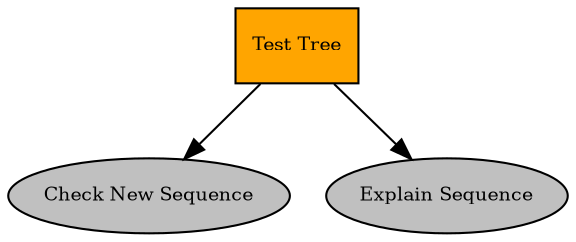 digraph pastafarianism {
ordering=out;
graph [fontname="times-roman"];
node [fontname="times-roman"];
edge [fontname="times-roman"];
"Test Tree" [fillcolor=orange, fontcolor=black, fontsize=9, label="Test Tree", shape=box, style=filled];
"Check New Sequence" [fillcolor=gray, fontcolor=black, fontsize=9, label="Check New Sequence", shape=ellipse, style=filled];
"Test Tree" -> "Check New Sequence";
"Explain Sequence" [fillcolor=gray, fontcolor=black, fontsize=9, label="Explain Sequence", shape=ellipse, style=filled];
"Test Tree" -> "Explain Sequence";
}
